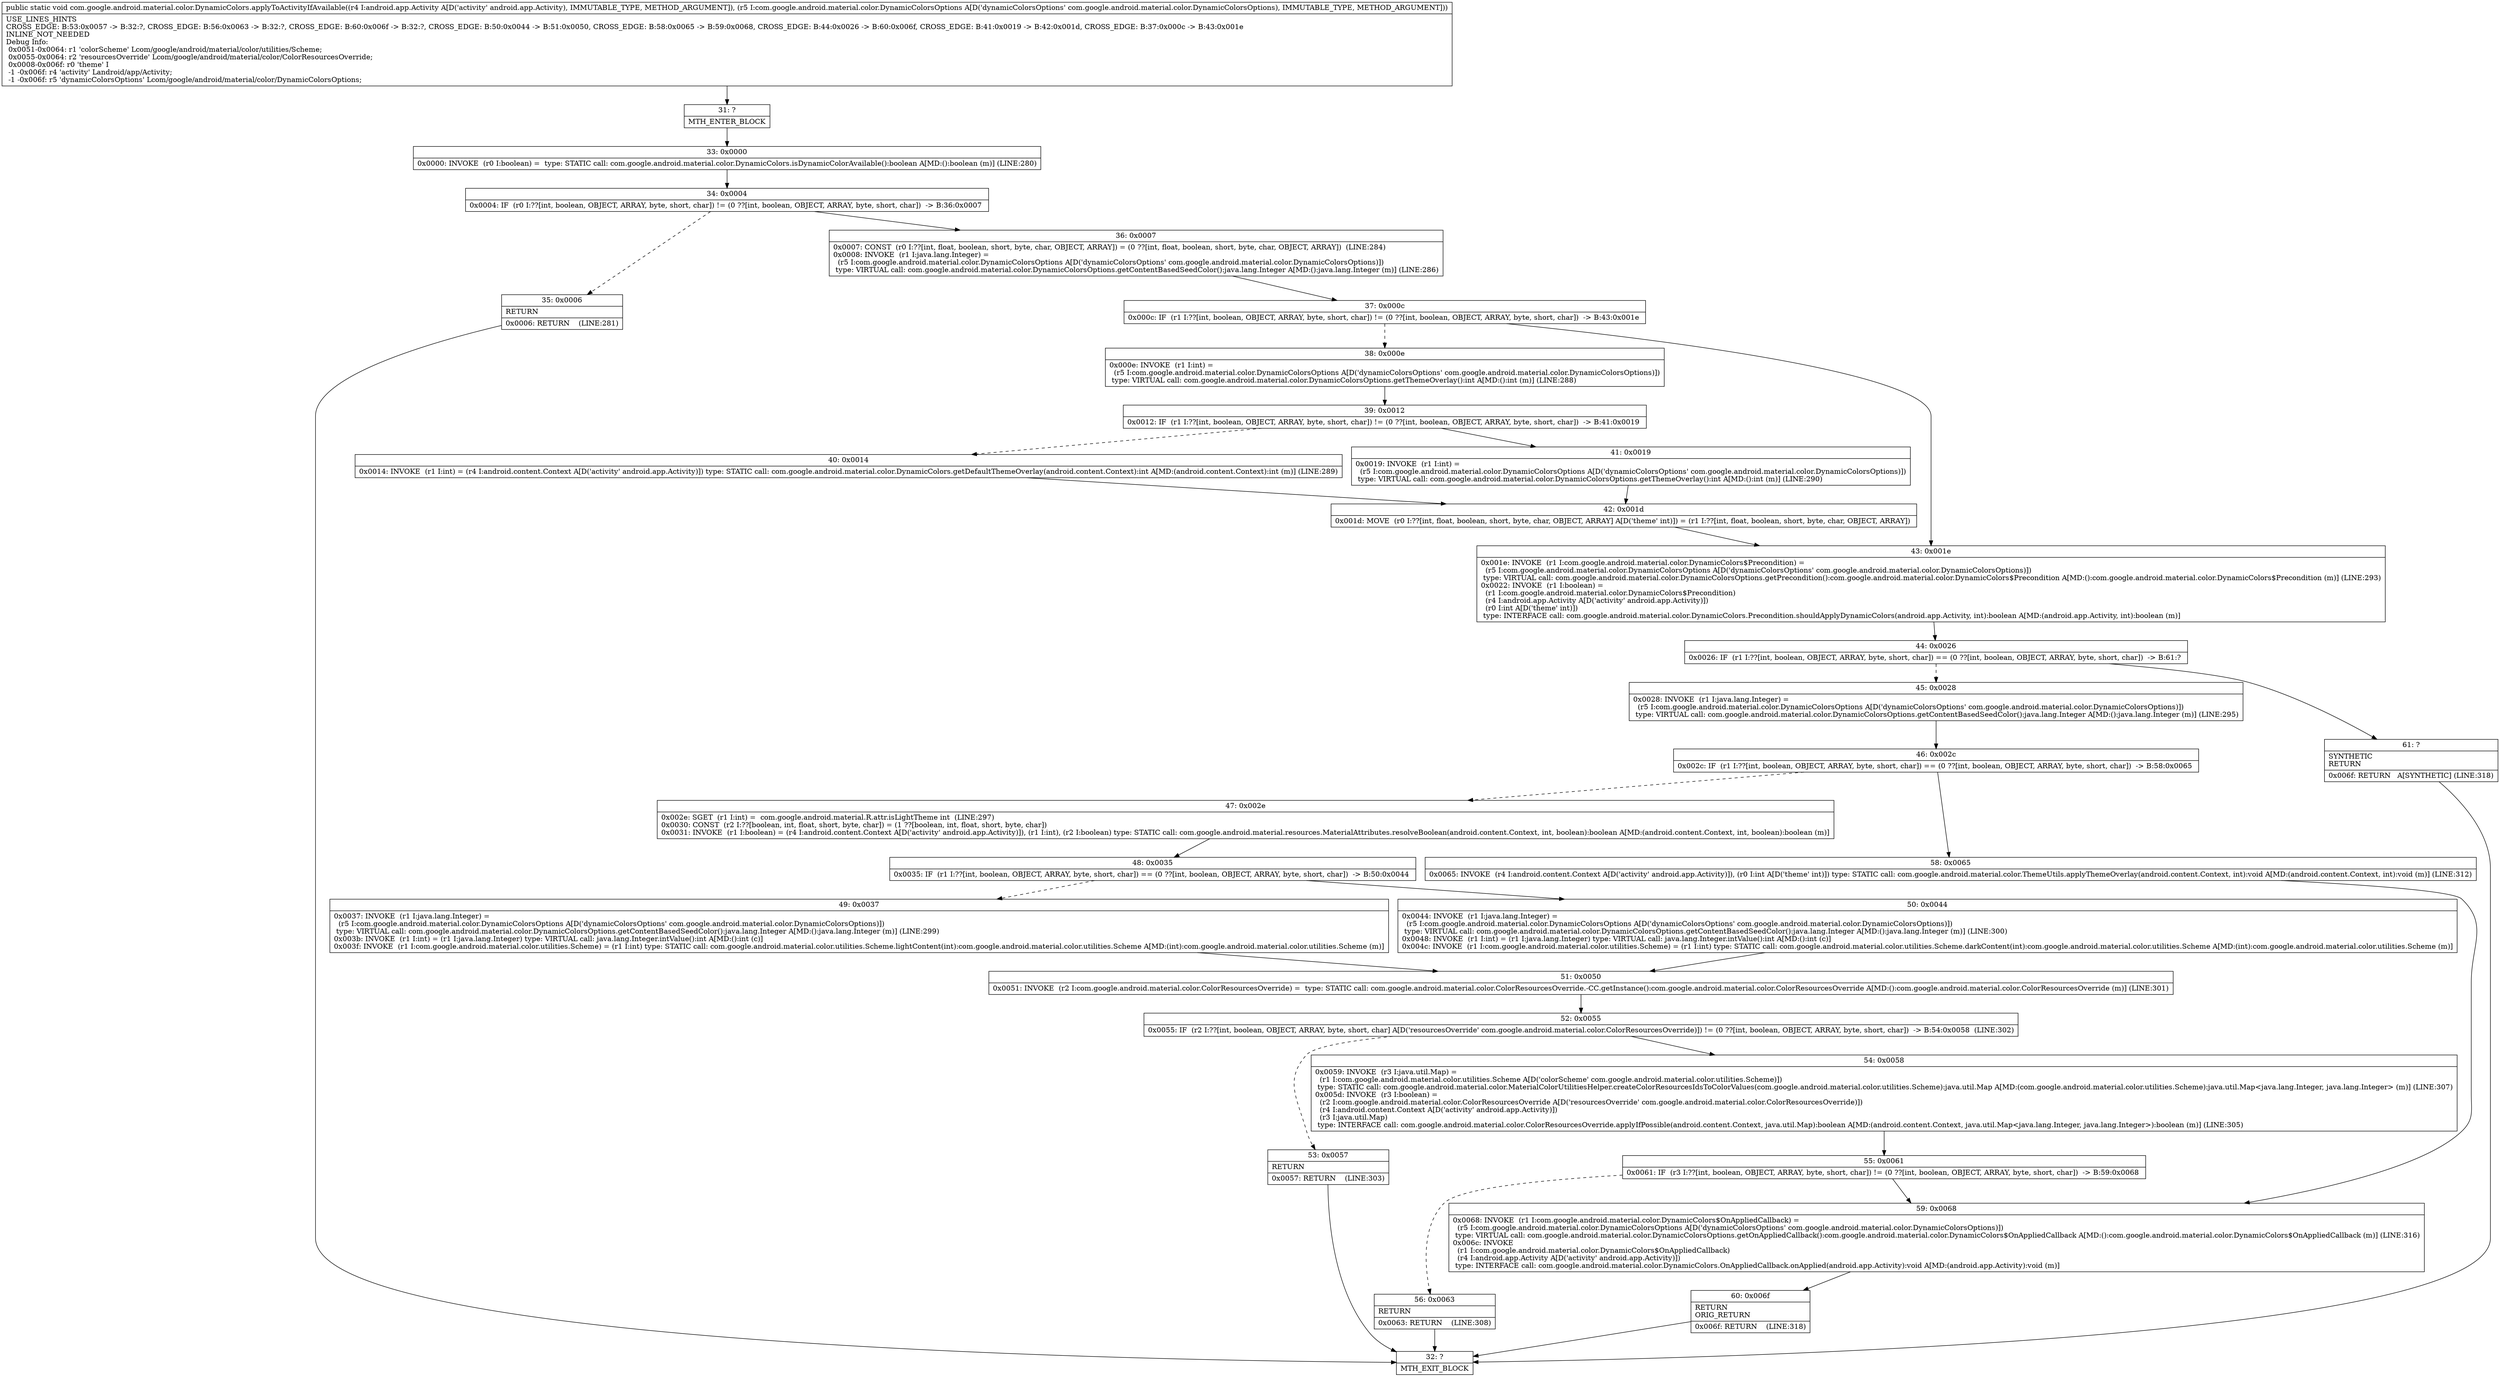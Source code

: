 digraph "CFG forcom.google.android.material.color.DynamicColors.applyToActivityIfAvailable(Landroid\/app\/Activity;Lcom\/google\/android\/material\/color\/DynamicColorsOptions;)V" {
Node_31 [shape=record,label="{31\:\ ?|MTH_ENTER_BLOCK\l}"];
Node_33 [shape=record,label="{33\:\ 0x0000|0x0000: INVOKE  (r0 I:boolean) =  type: STATIC call: com.google.android.material.color.DynamicColors.isDynamicColorAvailable():boolean A[MD:():boolean (m)] (LINE:280)\l}"];
Node_34 [shape=record,label="{34\:\ 0x0004|0x0004: IF  (r0 I:??[int, boolean, OBJECT, ARRAY, byte, short, char]) != (0 ??[int, boolean, OBJECT, ARRAY, byte, short, char])  \-\> B:36:0x0007 \l}"];
Node_35 [shape=record,label="{35\:\ 0x0006|RETURN\l|0x0006: RETURN    (LINE:281)\l}"];
Node_32 [shape=record,label="{32\:\ ?|MTH_EXIT_BLOCK\l}"];
Node_36 [shape=record,label="{36\:\ 0x0007|0x0007: CONST  (r0 I:??[int, float, boolean, short, byte, char, OBJECT, ARRAY]) = (0 ??[int, float, boolean, short, byte, char, OBJECT, ARRAY])  (LINE:284)\l0x0008: INVOKE  (r1 I:java.lang.Integer) = \l  (r5 I:com.google.android.material.color.DynamicColorsOptions A[D('dynamicColorsOptions' com.google.android.material.color.DynamicColorsOptions)])\l type: VIRTUAL call: com.google.android.material.color.DynamicColorsOptions.getContentBasedSeedColor():java.lang.Integer A[MD:():java.lang.Integer (m)] (LINE:286)\l}"];
Node_37 [shape=record,label="{37\:\ 0x000c|0x000c: IF  (r1 I:??[int, boolean, OBJECT, ARRAY, byte, short, char]) != (0 ??[int, boolean, OBJECT, ARRAY, byte, short, char])  \-\> B:43:0x001e \l}"];
Node_38 [shape=record,label="{38\:\ 0x000e|0x000e: INVOKE  (r1 I:int) = \l  (r5 I:com.google.android.material.color.DynamicColorsOptions A[D('dynamicColorsOptions' com.google.android.material.color.DynamicColorsOptions)])\l type: VIRTUAL call: com.google.android.material.color.DynamicColorsOptions.getThemeOverlay():int A[MD:():int (m)] (LINE:288)\l}"];
Node_39 [shape=record,label="{39\:\ 0x0012|0x0012: IF  (r1 I:??[int, boolean, OBJECT, ARRAY, byte, short, char]) != (0 ??[int, boolean, OBJECT, ARRAY, byte, short, char])  \-\> B:41:0x0019 \l}"];
Node_40 [shape=record,label="{40\:\ 0x0014|0x0014: INVOKE  (r1 I:int) = (r4 I:android.content.Context A[D('activity' android.app.Activity)]) type: STATIC call: com.google.android.material.color.DynamicColors.getDefaultThemeOverlay(android.content.Context):int A[MD:(android.content.Context):int (m)] (LINE:289)\l}"];
Node_42 [shape=record,label="{42\:\ 0x001d|0x001d: MOVE  (r0 I:??[int, float, boolean, short, byte, char, OBJECT, ARRAY] A[D('theme' int)]) = (r1 I:??[int, float, boolean, short, byte, char, OBJECT, ARRAY]) \l}"];
Node_41 [shape=record,label="{41\:\ 0x0019|0x0019: INVOKE  (r1 I:int) = \l  (r5 I:com.google.android.material.color.DynamicColorsOptions A[D('dynamicColorsOptions' com.google.android.material.color.DynamicColorsOptions)])\l type: VIRTUAL call: com.google.android.material.color.DynamicColorsOptions.getThemeOverlay():int A[MD:():int (m)] (LINE:290)\l}"];
Node_43 [shape=record,label="{43\:\ 0x001e|0x001e: INVOKE  (r1 I:com.google.android.material.color.DynamicColors$Precondition) = \l  (r5 I:com.google.android.material.color.DynamicColorsOptions A[D('dynamicColorsOptions' com.google.android.material.color.DynamicColorsOptions)])\l type: VIRTUAL call: com.google.android.material.color.DynamicColorsOptions.getPrecondition():com.google.android.material.color.DynamicColors$Precondition A[MD:():com.google.android.material.color.DynamicColors$Precondition (m)] (LINE:293)\l0x0022: INVOKE  (r1 I:boolean) = \l  (r1 I:com.google.android.material.color.DynamicColors$Precondition)\l  (r4 I:android.app.Activity A[D('activity' android.app.Activity)])\l  (r0 I:int A[D('theme' int)])\l type: INTERFACE call: com.google.android.material.color.DynamicColors.Precondition.shouldApplyDynamicColors(android.app.Activity, int):boolean A[MD:(android.app.Activity, int):boolean (m)]\l}"];
Node_44 [shape=record,label="{44\:\ 0x0026|0x0026: IF  (r1 I:??[int, boolean, OBJECT, ARRAY, byte, short, char]) == (0 ??[int, boolean, OBJECT, ARRAY, byte, short, char])  \-\> B:61:? \l}"];
Node_45 [shape=record,label="{45\:\ 0x0028|0x0028: INVOKE  (r1 I:java.lang.Integer) = \l  (r5 I:com.google.android.material.color.DynamicColorsOptions A[D('dynamicColorsOptions' com.google.android.material.color.DynamicColorsOptions)])\l type: VIRTUAL call: com.google.android.material.color.DynamicColorsOptions.getContentBasedSeedColor():java.lang.Integer A[MD:():java.lang.Integer (m)] (LINE:295)\l}"];
Node_46 [shape=record,label="{46\:\ 0x002c|0x002c: IF  (r1 I:??[int, boolean, OBJECT, ARRAY, byte, short, char]) == (0 ??[int, boolean, OBJECT, ARRAY, byte, short, char])  \-\> B:58:0x0065 \l}"];
Node_47 [shape=record,label="{47\:\ 0x002e|0x002e: SGET  (r1 I:int) =  com.google.android.material.R.attr.isLightTheme int  (LINE:297)\l0x0030: CONST  (r2 I:??[boolean, int, float, short, byte, char]) = (1 ??[boolean, int, float, short, byte, char]) \l0x0031: INVOKE  (r1 I:boolean) = (r4 I:android.content.Context A[D('activity' android.app.Activity)]), (r1 I:int), (r2 I:boolean) type: STATIC call: com.google.android.material.resources.MaterialAttributes.resolveBoolean(android.content.Context, int, boolean):boolean A[MD:(android.content.Context, int, boolean):boolean (m)]\l}"];
Node_48 [shape=record,label="{48\:\ 0x0035|0x0035: IF  (r1 I:??[int, boolean, OBJECT, ARRAY, byte, short, char]) == (0 ??[int, boolean, OBJECT, ARRAY, byte, short, char])  \-\> B:50:0x0044 \l}"];
Node_49 [shape=record,label="{49\:\ 0x0037|0x0037: INVOKE  (r1 I:java.lang.Integer) = \l  (r5 I:com.google.android.material.color.DynamicColorsOptions A[D('dynamicColorsOptions' com.google.android.material.color.DynamicColorsOptions)])\l type: VIRTUAL call: com.google.android.material.color.DynamicColorsOptions.getContentBasedSeedColor():java.lang.Integer A[MD:():java.lang.Integer (m)] (LINE:299)\l0x003b: INVOKE  (r1 I:int) = (r1 I:java.lang.Integer) type: VIRTUAL call: java.lang.Integer.intValue():int A[MD:():int (c)]\l0x003f: INVOKE  (r1 I:com.google.android.material.color.utilities.Scheme) = (r1 I:int) type: STATIC call: com.google.android.material.color.utilities.Scheme.lightContent(int):com.google.android.material.color.utilities.Scheme A[MD:(int):com.google.android.material.color.utilities.Scheme (m)]\l}"];
Node_51 [shape=record,label="{51\:\ 0x0050|0x0051: INVOKE  (r2 I:com.google.android.material.color.ColorResourcesOverride) =  type: STATIC call: com.google.android.material.color.ColorResourcesOverride.\-CC.getInstance():com.google.android.material.color.ColorResourcesOverride A[MD:():com.google.android.material.color.ColorResourcesOverride (m)] (LINE:301)\l}"];
Node_52 [shape=record,label="{52\:\ 0x0055|0x0055: IF  (r2 I:??[int, boolean, OBJECT, ARRAY, byte, short, char] A[D('resourcesOverride' com.google.android.material.color.ColorResourcesOverride)]) != (0 ??[int, boolean, OBJECT, ARRAY, byte, short, char])  \-\> B:54:0x0058  (LINE:302)\l}"];
Node_53 [shape=record,label="{53\:\ 0x0057|RETURN\l|0x0057: RETURN    (LINE:303)\l}"];
Node_54 [shape=record,label="{54\:\ 0x0058|0x0059: INVOKE  (r3 I:java.util.Map) = \l  (r1 I:com.google.android.material.color.utilities.Scheme A[D('colorScheme' com.google.android.material.color.utilities.Scheme)])\l type: STATIC call: com.google.android.material.color.MaterialColorUtilitiesHelper.createColorResourcesIdsToColorValues(com.google.android.material.color.utilities.Scheme):java.util.Map A[MD:(com.google.android.material.color.utilities.Scheme):java.util.Map\<java.lang.Integer, java.lang.Integer\> (m)] (LINE:307)\l0x005d: INVOKE  (r3 I:boolean) = \l  (r2 I:com.google.android.material.color.ColorResourcesOverride A[D('resourcesOverride' com.google.android.material.color.ColorResourcesOverride)])\l  (r4 I:android.content.Context A[D('activity' android.app.Activity)])\l  (r3 I:java.util.Map)\l type: INTERFACE call: com.google.android.material.color.ColorResourcesOverride.applyIfPossible(android.content.Context, java.util.Map):boolean A[MD:(android.content.Context, java.util.Map\<java.lang.Integer, java.lang.Integer\>):boolean (m)] (LINE:305)\l}"];
Node_55 [shape=record,label="{55\:\ 0x0061|0x0061: IF  (r3 I:??[int, boolean, OBJECT, ARRAY, byte, short, char]) != (0 ??[int, boolean, OBJECT, ARRAY, byte, short, char])  \-\> B:59:0x0068 \l}"];
Node_56 [shape=record,label="{56\:\ 0x0063|RETURN\l|0x0063: RETURN    (LINE:308)\l}"];
Node_59 [shape=record,label="{59\:\ 0x0068|0x0068: INVOKE  (r1 I:com.google.android.material.color.DynamicColors$OnAppliedCallback) = \l  (r5 I:com.google.android.material.color.DynamicColorsOptions A[D('dynamicColorsOptions' com.google.android.material.color.DynamicColorsOptions)])\l type: VIRTUAL call: com.google.android.material.color.DynamicColorsOptions.getOnAppliedCallback():com.google.android.material.color.DynamicColors$OnAppliedCallback A[MD:():com.google.android.material.color.DynamicColors$OnAppliedCallback (m)] (LINE:316)\l0x006c: INVOKE  \l  (r1 I:com.google.android.material.color.DynamicColors$OnAppliedCallback)\l  (r4 I:android.app.Activity A[D('activity' android.app.Activity)])\l type: INTERFACE call: com.google.android.material.color.DynamicColors.OnAppliedCallback.onApplied(android.app.Activity):void A[MD:(android.app.Activity):void (m)]\l}"];
Node_60 [shape=record,label="{60\:\ 0x006f|RETURN\lORIG_RETURN\l|0x006f: RETURN    (LINE:318)\l}"];
Node_50 [shape=record,label="{50\:\ 0x0044|0x0044: INVOKE  (r1 I:java.lang.Integer) = \l  (r5 I:com.google.android.material.color.DynamicColorsOptions A[D('dynamicColorsOptions' com.google.android.material.color.DynamicColorsOptions)])\l type: VIRTUAL call: com.google.android.material.color.DynamicColorsOptions.getContentBasedSeedColor():java.lang.Integer A[MD:():java.lang.Integer (m)] (LINE:300)\l0x0048: INVOKE  (r1 I:int) = (r1 I:java.lang.Integer) type: VIRTUAL call: java.lang.Integer.intValue():int A[MD:():int (c)]\l0x004c: INVOKE  (r1 I:com.google.android.material.color.utilities.Scheme) = (r1 I:int) type: STATIC call: com.google.android.material.color.utilities.Scheme.darkContent(int):com.google.android.material.color.utilities.Scheme A[MD:(int):com.google.android.material.color.utilities.Scheme (m)]\l}"];
Node_58 [shape=record,label="{58\:\ 0x0065|0x0065: INVOKE  (r4 I:android.content.Context A[D('activity' android.app.Activity)]), (r0 I:int A[D('theme' int)]) type: STATIC call: com.google.android.material.color.ThemeUtils.applyThemeOverlay(android.content.Context, int):void A[MD:(android.content.Context, int):void (m)] (LINE:312)\l}"];
Node_61 [shape=record,label="{61\:\ ?|SYNTHETIC\lRETURN\l|0x006f: RETURN   A[SYNTHETIC] (LINE:318)\l}"];
MethodNode[shape=record,label="{public static void com.google.android.material.color.DynamicColors.applyToActivityIfAvailable((r4 I:android.app.Activity A[D('activity' android.app.Activity), IMMUTABLE_TYPE, METHOD_ARGUMENT]), (r5 I:com.google.android.material.color.DynamicColorsOptions A[D('dynamicColorsOptions' com.google.android.material.color.DynamicColorsOptions), IMMUTABLE_TYPE, METHOD_ARGUMENT]))  | USE_LINES_HINTS\lCROSS_EDGE: B:53:0x0057 \-\> B:32:?, CROSS_EDGE: B:56:0x0063 \-\> B:32:?, CROSS_EDGE: B:60:0x006f \-\> B:32:?, CROSS_EDGE: B:50:0x0044 \-\> B:51:0x0050, CROSS_EDGE: B:58:0x0065 \-\> B:59:0x0068, CROSS_EDGE: B:44:0x0026 \-\> B:60:0x006f, CROSS_EDGE: B:41:0x0019 \-\> B:42:0x001d, CROSS_EDGE: B:37:0x000c \-\> B:43:0x001e\lINLINE_NOT_NEEDED\lDebug Info:\l  0x0051\-0x0064: r1 'colorScheme' Lcom\/google\/android\/material\/color\/utilities\/Scheme;\l  0x0055\-0x0064: r2 'resourcesOverride' Lcom\/google\/android\/material\/color\/ColorResourcesOverride;\l  0x0008\-0x006f: r0 'theme' I\l  \-1 \-0x006f: r4 'activity' Landroid\/app\/Activity;\l  \-1 \-0x006f: r5 'dynamicColorsOptions' Lcom\/google\/android\/material\/color\/DynamicColorsOptions;\l}"];
MethodNode -> Node_31;Node_31 -> Node_33;
Node_33 -> Node_34;
Node_34 -> Node_35[style=dashed];
Node_34 -> Node_36;
Node_35 -> Node_32;
Node_36 -> Node_37;
Node_37 -> Node_38[style=dashed];
Node_37 -> Node_43;
Node_38 -> Node_39;
Node_39 -> Node_40[style=dashed];
Node_39 -> Node_41;
Node_40 -> Node_42;
Node_42 -> Node_43;
Node_41 -> Node_42;
Node_43 -> Node_44;
Node_44 -> Node_45[style=dashed];
Node_44 -> Node_61;
Node_45 -> Node_46;
Node_46 -> Node_47[style=dashed];
Node_46 -> Node_58;
Node_47 -> Node_48;
Node_48 -> Node_49[style=dashed];
Node_48 -> Node_50;
Node_49 -> Node_51;
Node_51 -> Node_52;
Node_52 -> Node_53[style=dashed];
Node_52 -> Node_54;
Node_53 -> Node_32;
Node_54 -> Node_55;
Node_55 -> Node_56[style=dashed];
Node_55 -> Node_59;
Node_56 -> Node_32;
Node_59 -> Node_60;
Node_60 -> Node_32;
Node_50 -> Node_51;
Node_58 -> Node_59;
Node_61 -> Node_32;
}


